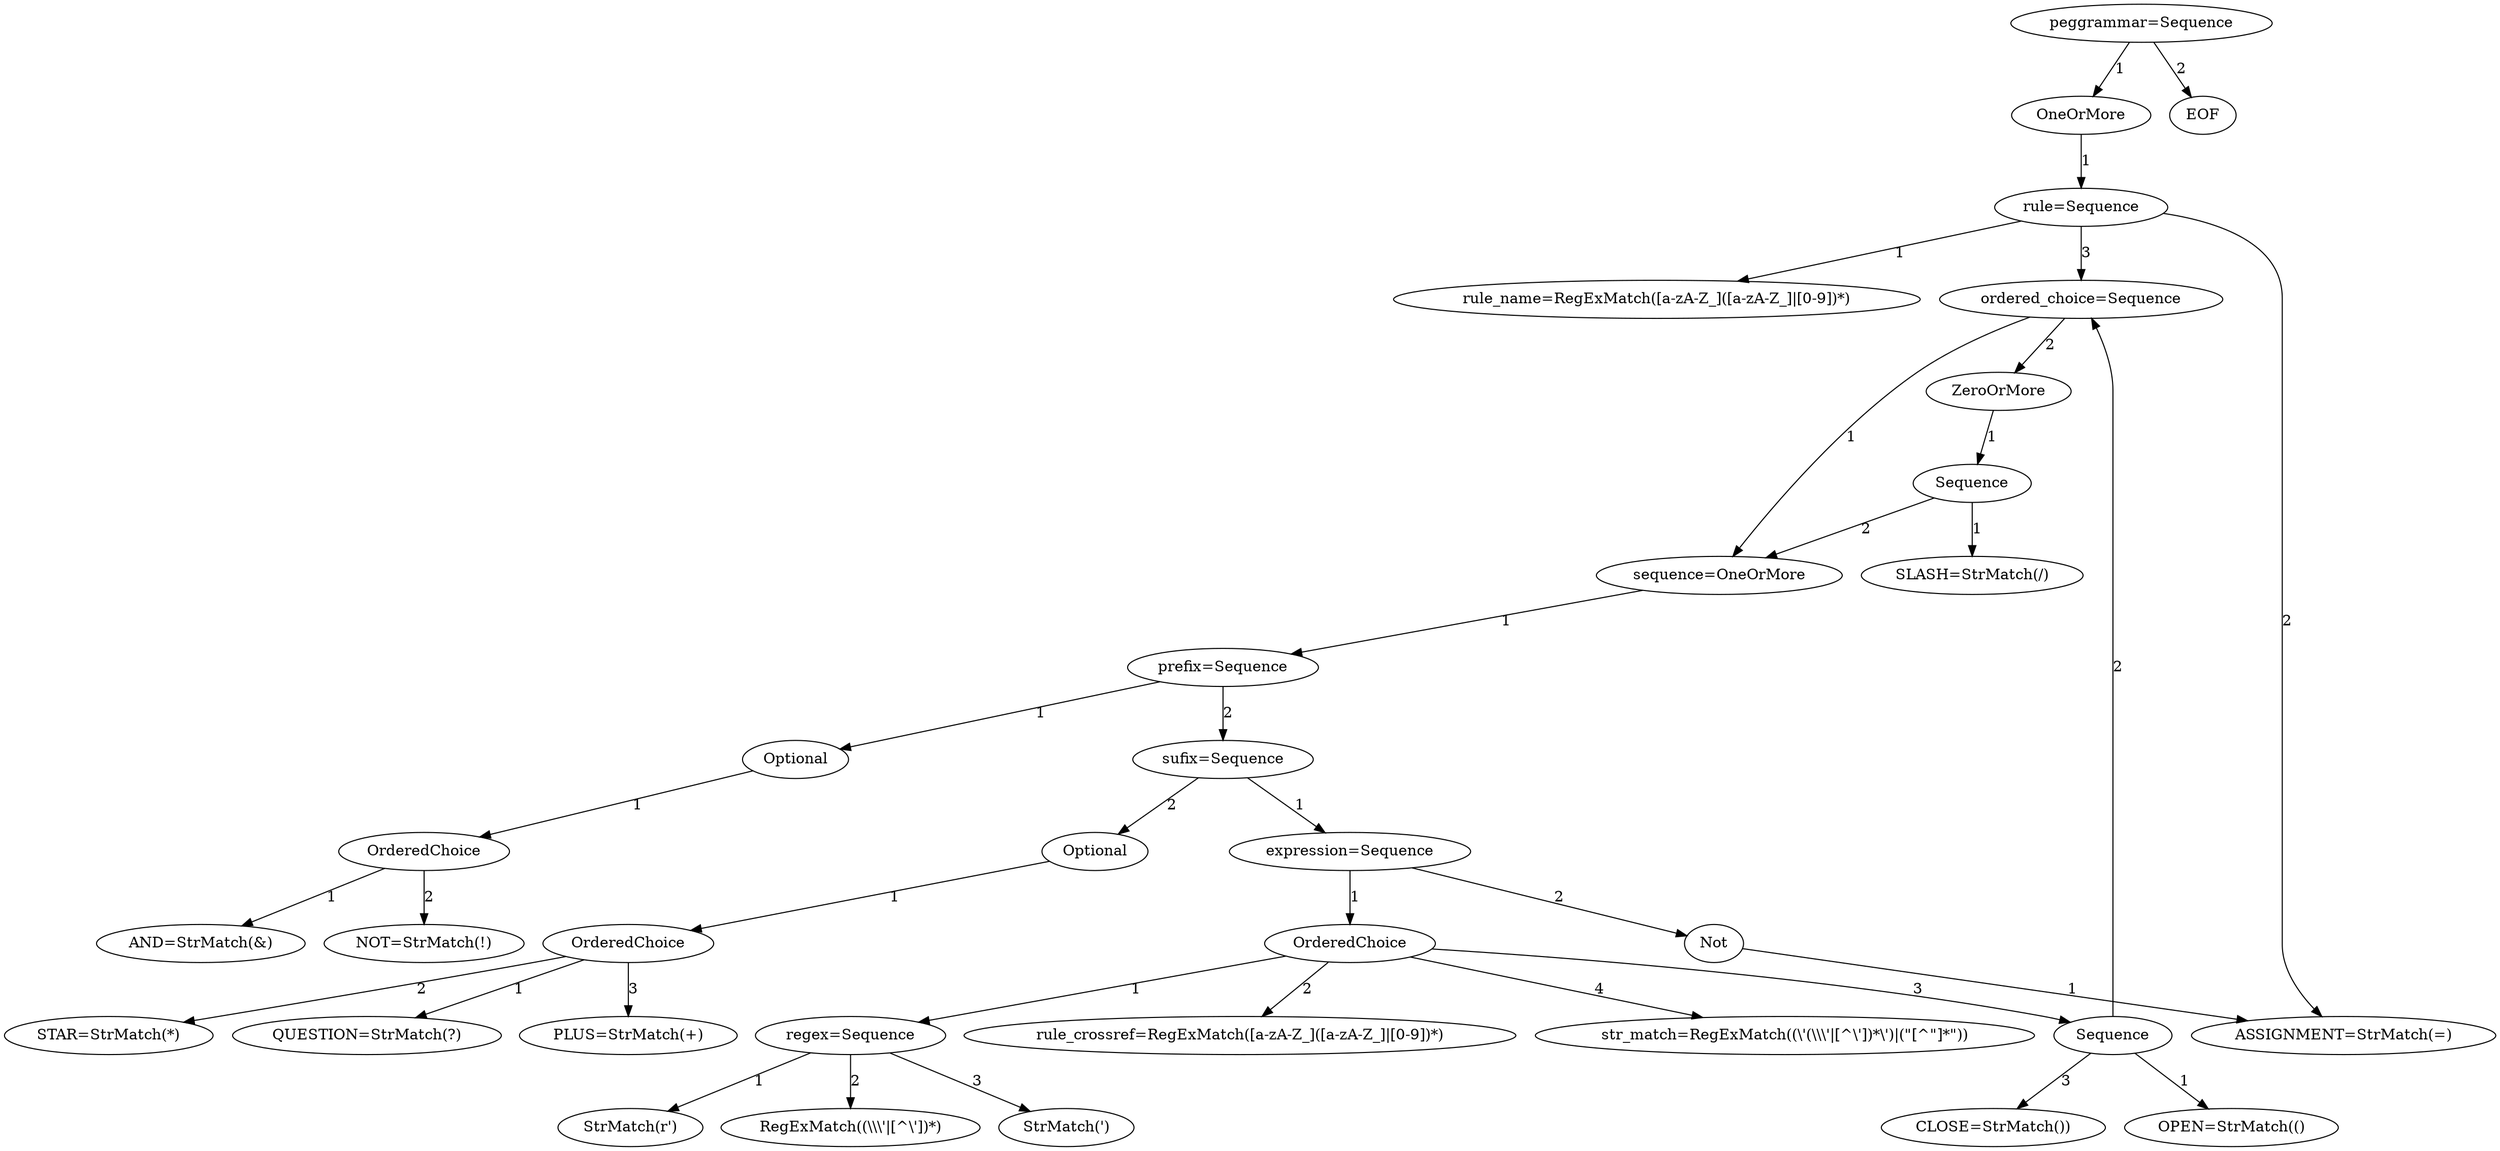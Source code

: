 digraph arpeggio_graph {
4561013904 [label="peggrammar=Sequence"];
4561013904->4561013840 [label="1"]

4561013840 [label="OneOrMore"];
4561013840->4561014096 [label="1"]

4561014096 [label="rule=Sequence"];
4561014096->4561014288 [label="1"]

4561014288 [label="rule_name=RegExMatch([a-zA-Z_]([a-zA-Z_]|[0-9])*)"];
4561014096->4561014352 [label="2"]

4561014352 [label="ASSIGNMENT=StrMatch(=)"];
4561014096->4561014480 [label="3"]

4561014480 [label="ordered_choice=Sequence"];
4561014480->4561014672 [label="1"]

4561014672 [label="sequence=OneOrMore"];
4561014672->4561121424 [label="1"]

4561121424 [label="prefix=Sequence"];
4561121424->4561121360 [label="1"]

4561121360 [label="Optional"];
4561121360->4561121552 [label="1"]

4561121552 [label="OrderedChoice"];
4561121552->4561121744 [label="1"]

4561121744 [label="AND=StrMatch(&)"];
4561121552->4561121808 [label="2"]

4561121808 [label="NOT=StrMatch(!)"];
4561121424->4561121872 [label="2"]

4561121872 [label="sufix=Sequence"];
4561121872->4561122128 [label="1"]

4561122128 [label="expression=Sequence"];
4561122128->4561122256 [label="1"]

4561122256 [label="OrderedChoice"];
4561122256->4561122512 [label="1"]

4561122512 [label="regex=Sequence"];
4561122512->4561122640 [label="1"]

4561122640 [label="StrMatch(r')"];
4561122512->4561122448 [label="2"]

4561122448 [label="RegExMatch((\\\\\\'|[^\\'])*)"];
4561122512->4561122704 [label="3"]

4561122704 [label="StrMatch(')"];
4561122256->4561122576 [label="2"]

4561122576 [label="rule_crossref=RegExMatch([a-zA-Z_]([a-zA-Z_]|[0-9])*)"];
4561122256->4561122384 [label="3"]

4561122384 [label="Sequence"];
4561122384->4561122896 [label="1"]

4561122896 [label="OPEN=StrMatch(()"];
4561122384->4561014480 [label="2"]

4561122384->4561122960 [label="3"]

4561122960 [label="CLOSE=StrMatch())"];
4561122256->4561122832 [label="4"]

4561122832 [label="str_match=RegExMatch((\\'(\\\\\\'|[^\\'])*\\')|(\"[^\"]*\"))"];
4561122128->4561122064 [label="2"]

4561122064 [label="Not"];
4561122064->4561014352 [label="1"]

4561121872->4561121680 [label="2"]

4561121680 [label="Optional"];
4561121680->4561122000 [label="1"]

4561122000 [label="OrderedChoice"];
4561122000->4561122768 [label="1"]

4561122768 [label="QUESTION=StrMatch(?)"];
4561122000->4561123024 [label="2"]

4561123024 [label="STAR=StrMatch(*)"];
4561122000->4561123088 [label="3"]

4561123088 [label="PLUS=StrMatch(+)"];
4561014480->4561014416 [label="2"]

4561014416 [label="ZeroOrMore"];
4561014416->4561014608 [label="1"]

4561014608 [label="Sequence"];
4561014608->4561121616 [label="1"]

4561121616 [label="SLASH=StrMatch(/)"];
4561014608->4561014672 [label="2"]

4561013904->4561014160 [label="2"]

4561014160 [label="EOF"];
}